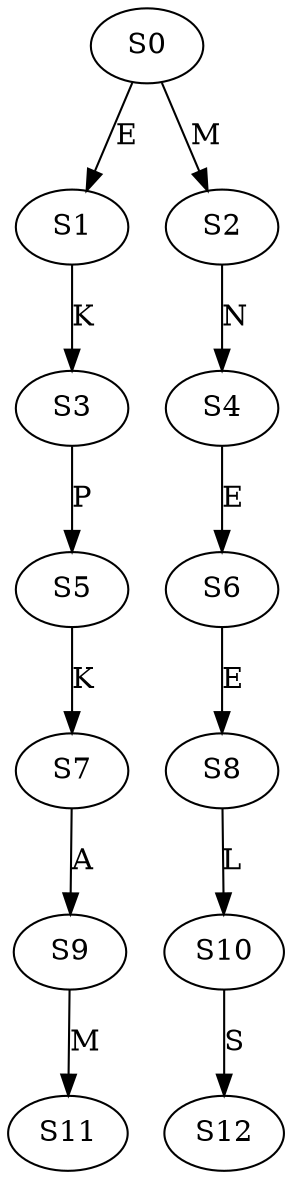 strict digraph  {
	S0 -> S1 [ label = E ];
	S0 -> S2 [ label = M ];
	S1 -> S3 [ label = K ];
	S2 -> S4 [ label = N ];
	S3 -> S5 [ label = P ];
	S4 -> S6 [ label = E ];
	S5 -> S7 [ label = K ];
	S6 -> S8 [ label = E ];
	S7 -> S9 [ label = A ];
	S8 -> S10 [ label = L ];
	S9 -> S11 [ label = M ];
	S10 -> S12 [ label = S ];
}
